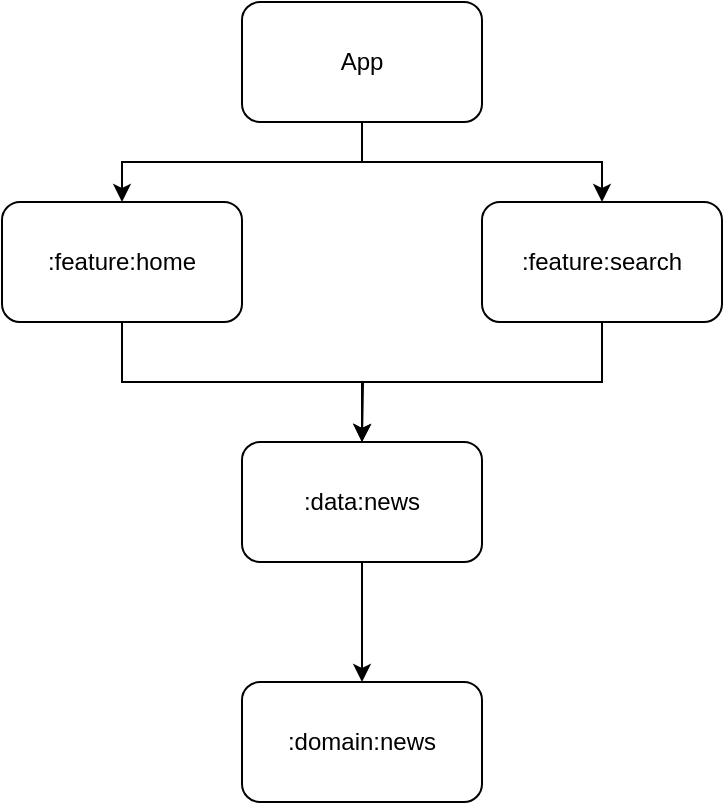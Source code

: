 <mxfile version="21.1.4" type="device">
  <diagram name="Pagina-1" id="ciFzoh9Erdf5dS6llwOe">
    <mxGraphModel dx="1377" dy="764" grid="1" gridSize="10" guides="1" tooltips="1" connect="1" arrows="1" fold="1" page="1" pageScale="1" pageWidth="827" pageHeight="1169" math="0" shadow="0">
      <root>
        <mxCell id="0" />
        <mxCell id="1" parent="0" />
        <mxCell id="hWe4oTkrxi1AVkJzb1ZG-7" style="edgeStyle=orthogonalEdgeStyle;rounded=0;orthogonalLoop=1;jettySize=auto;html=1;exitX=0.5;exitY=1;exitDx=0;exitDy=0;entryX=0.5;entryY=0;entryDx=0;entryDy=0;" edge="1" parent="1" source="hWe4oTkrxi1AVkJzb1ZG-1" target="hWe4oTkrxi1AVkJzb1ZG-2">
          <mxGeometry relative="1" as="geometry" />
        </mxCell>
        <mxCell id="hWe4oTkrxi1AVkJzb1ZG-8" style="edgeStyle=orthogonalEdgeStyle;rounded=0;orthogonalLoop=1;jettySize=auto;html=1;exitX=0.5;exitY=1;exitDx=0;exitDy=0;entryX=0.5;entryY=0;entryDx=0;entryDy=0;" edge="1" parent="1" source="hWe4oTkrxi1AVkJzb1ZG-1" target="hWe4oTkrxi1AVkJzb1ZG-3">
          <mxGeometry relative="1" as="geometry" />
        </mxCell>
        <mxCell id="hWe4oTkrxi1AVkJzb1ZG-1" value="App" style="rounded=1;whiteSpace=wrap;html=1;" vertex="1" parent="1">
          <mxGeometry x="360" y="20" width="120" height="60" as="geometry" />
        </mxCell>
        <mxCell id="hWe4oTkrxi1AVkJzb1ZG-9" style="edgeStyle=orthogonalEdgeStyle;rounded=0;orthogonalLoop=1;jettySize=auto;html=1;exitX=0.5;exitY=1;exitDx=0;exitDy=0;" edge="1" parent="1" source="hWe4oTkrxi1AVkJzb1ZG-2" target="hWe4oTkrxi1AVkJzb1ZG-5">
          <mxGeometry relative="1" as="geometry" />
        </mxCell>
        <mxCell id="hWe4oTkrxi1AVkJzb1ZG-2" value=":feature:home" style="rounded=1;whiteSpace=wrap;html=1;" vertex="1" parent="1">
          <mxGeometry x="240" y="120" width="120" height="60" as="geometry" />
        </mxCell>
        <mxCell id="hWe4oTkrxi1AVkJzb1ZG-10" style="edgeStyle=orthogonalEdgeStyle;rounded=0;orthogonalLoop=1;jettySize=auto;html=1;exitX=0.5;exitY=1;exitDx=0;exitDy=0;" edge="1" parent="1" source="hWe4oTkrxi1AVkJzb1ZG-3">
          <mxGeometry relative="1" as="geometry">
            <mxPoint x="420" y="240" as="targetPoint" />
          </mxGeometry>
        </mxCell>
        <mxCell id="hWe4oTkrxi1AVkJzb1ZG-3" value=":feature:search" style="rounded=1;whiteSpace=wrap;html=1;" vertex="1" parent="1">
          <mxGeometry x="480" y="120" width="120" height="60" as="geometry" />
        </mxCell>
        <mxCell id="hWe4oTkrxi1AVkJzb1ZG-11" style="edgeStyle=orthogonalEdgeStyle;rounded=0;orthogonalLoop=1;jettySize=auto;html=1;exitX=0.5;exitY=1;exitDx=0;exitDy=0;entryX=0.5;entryY=0;entryDx=0;entryDy=0;" edge="1" parent="1" source="hWe4oTkrxi1AVkJzb1ZG-5" target="hWe4oTkrxi1AVkJzb1ZG-6">
          <mxGeometry relative="1" as="geometry" />
        </mxCell>
        <mxCell id="hWe4oTkrxi1AVkJzb1ZG-5" value=":data:news" style="rounded=1;whiteSpace=wrap;html=1;" vertex="1" parent="1">
          <mxGeometry x="360" y="240" width="120" height="60" as="geometry" />
        </mxCell>
        <mxCell id="hWe4oTkrxi1AVkJzb1ZG-6" value=":domain:news" style="rounded=1;whiteSpace=wrap;html=1;" vertex="1" parent="1">
          <mxGeometry x="360" y="360" width="120" height="60" as="geometry" />
        </mxCell>
      </root>
    </mxGraphModel>
  </diagram>
</mxfile>
